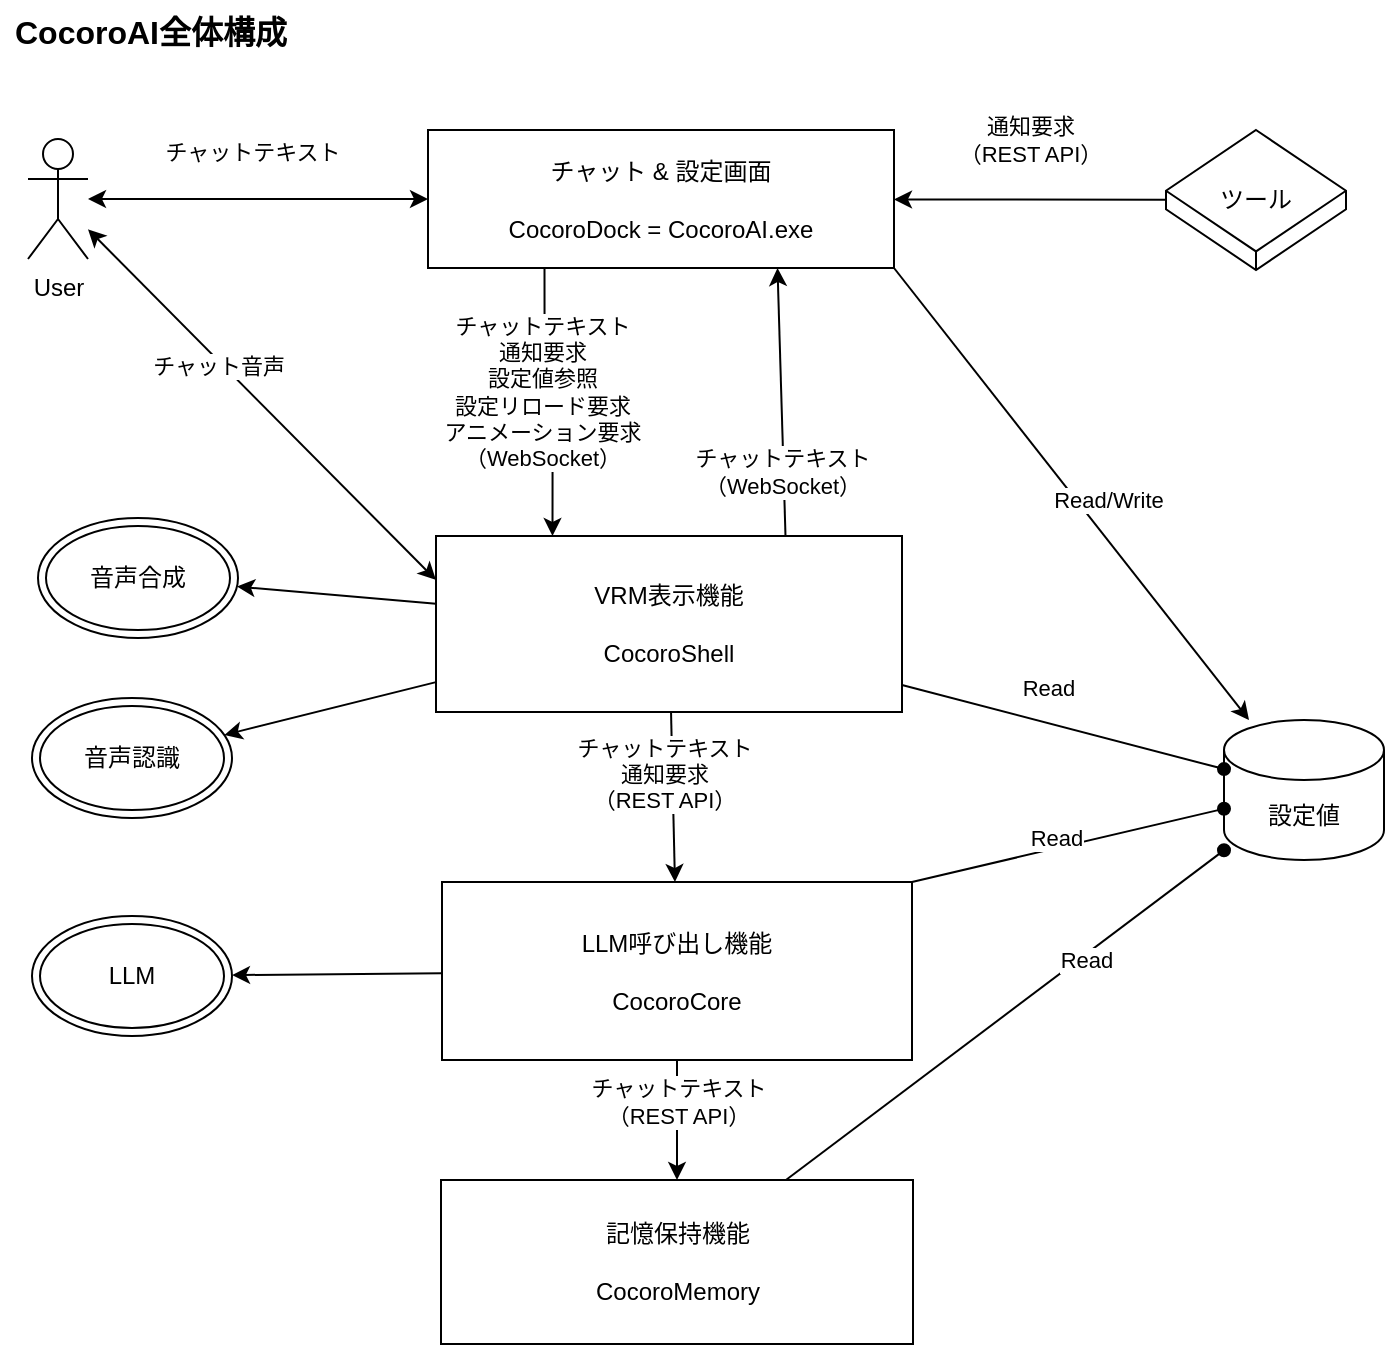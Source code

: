 <mxfile version="27.1.4">
  <diagram name="ページ1" id="o39PR-zt318VI3z1FR7i">
    <mxGraphModel dx="1024" dy="1085" grid="0" gridSize="10" guides="1" tooltips="1" connect="1" arrows="1" fold="1" page="0" pageScale="1" pageWidth="827" pageHeight="1169" math="0" shadow="0">
      <root>
        <mxCell id="0" />
        <mxCell id="1" parent="0" />
        <mxCell id="T6iqkIKa1ZIXDyA9mMyS-26" value="設定値" style="shape=cylinder3;whiteSpace=wrap;html=1;boundedLbl=1;backgroundOutline=1;size=15;" vertex="1" parent="1">
          <mxGeometry x="667" y="486" width="80" height="70" as="geometry" />
        </mxCell>
        <mxCell id="6kX_ImcDoe10UNFtOpr_-4" value="" style="edgeStyle=orthogonalEdgeStyle;rounded=0;orthogonalLoop=1;jettySize=auto;html=1;exitX=0.25;exitY=1;exitDx=0;exitDy=0;entryX=0.25;entryY=0;entryDx=0;entryDy=0;" parent="1" source="6kX_ImcDoe10UNFtOpr_-1" target="6kX_ImcDoe10UNFtOpr_-3" edge="1">
          <mxGeometry relative="1" as="geometry" />
        </mxCell>
        <mxCell id="6kX_ImcDoe10UNFtOpr_-7" value="チャットテキスト&lt;div&gt;通知要求&lt;br&gt;&lt;div&gt;設定値参照&lt;/div&gt;&lt;div&gt;設定リロード要求&lt;/div&gt;&lt;div&gt;アニメーション要求&lt;div&gt;&lt;div&gt;（WebSocket）&lt;/div&gt;&lt;/div&gt;&lt;/div&gt;&lt;/div&gt;" style="edgeLabel;html=1;align=center;verticalAlign=middle;resizable=0;points=[];" parent="6kX_ImcDoe10UNFtOpr_-4" vertex="1" connectable="0">
          <mxGeometry x="-0.525" y="1" relative="1" as="geometry">
            <mxPoint x="-3" y="29" as="offset" />
          </mxGeometry>
        </mxCell>
        <mxCell id="T6iqkIKa1ZIXDyA9mMyS-27" style="rounded=0;orthogonalLoop=1;jettySize=auto;html=1;exitX=1;exitY=1;exitDx=0;exitDy=0;" edge="1" parent="1" source="6kX_ImcDoe10UNFtOpr_-1" target="T6iqkIKa1ZIXDyA9mMyS-26">
          <mxGeometry relative="1" as="geometry" />
        </mxCell>
        <mxCell id="T6iqkIKa1ZIXDyA9mMyS-28" value="Read/Write" style="edgeLabel;html=1;align=center;verticalAlign=middle;resizable=0;points=[];" vertex="1" connectable="0" parent="T6iqkIKa1ZIXDyA9mMyS-27">
          <mxGeometry x="0.187" y="-5" relative="1" as="geometry">
            <mxPoint x="5" y="-21" as="offset" />
          </mxGeometry>
        </mxCell>
        <mxCell id="6kX_ImcDoe10UNFtOpr_-1" value="&lt;div&gt;&lt;span style=&quot;background-color: transparent; color: light-dark(rgb(0, 0, 0), rgb(255, 255, 255));&quot;&gt;チャット &amp;amp;&amp;nbsp;&lt;/span&gt;&lt;span style=&quot;background-color: transparent; color: light-dark(rgb(0, 0, 0), rgb(255, 255, 255));&quot;&gt;設定画面&lt;/span&gt;&lt;/div&gt;&lt;div&gt;&lt;br&gt;&lt;/div&gt;&lt;div&gt;CocoroDock = CocoroAI.exe&lt;/div&gt;" style="rounded=0;whiteSpace=wrap;html=1;" parent="1" vertex="1">
          <mxGeometry x="269" y="191" width="233" height="69" as="geometry" />
        </mxCell>
        <mxCell id="6kX_ImcDoe10UNFtOpr_-6" value="" style="rounded=0;orthogonalLoop=1;jettySize=auto;html=1;" parent="1" source="6kX_ImcDoe10UNFtOpr_-3" target="6kX_ImcDoe10UNFtOpr_-5" edge="1">
          <mxGeometry relative="1" as="geometry" />
        </mxCell>
        <mxCell id="T6iqkIKa1ZIXDyA9mMyS-20" value="チャットテキスト&lt;div&gt;通知要求&lt;/div&gt;&lt;div&gt;（REST API）&lt;/div&gt;" style="edgeLabel;html=1;align=center;verticalAlign=middle;resizable=0;points=[];" vertex="1" connectable="0" parent="6kX_ImcDoe10UNFtOpr_-6">
          <mxGeometry x="-0.538" y="2" relative="1" as="geometry">
            <mxPoint x="-6" y="11" as="offset" />
          </mxGeometry>
        </mxCell>
        <mxCell id="T6iqkIKa1ZIXDyA9mMyS-9" style="rounded=0;orthogonalLoop=1;jettySize=auto;html=1;entryX=0.75;entryY=1;entryDx=0;entryDy=0;exitX=0.75;exitY=0;exitDx=0;exitDy=0;" edge="1" parent="1" source="6kX_ImcDoe10UNFtOpr_-3" target="6kX_ImcDoe10UNFtOpr_-1">
          <mxGeometry relative="1" as="geometry" />
        </mxCell>
        <mxCell id="T6iqkIKa1ZIXDyA9mMyS-10" value="チャットテキスト&lt;div&gt;&lt;div&gt;（WebSocket）&lt;/div&gt;&lt;/div&gt;" style="edgeLabel;html=1;align=center;verticalAlign=middle;resizable=0;points=[];" vertex="1" connectable="0" parent="T6iqkIKa1ZIXDyA9mMyS-9">
          <mxGeometry x="0.669" y="4" relative="1" as="geometry">
            <mxPoint x="5" y="80" as="offset" />
          </mxGeometry>
        </mxCell>
        <mxCell id="T6iqkIKa1ZIXDyA9mMyS-29" style="rounded=0;orthogonalLoop=1;jettySize=auto;html=1;endArrow=oval;endFill=1;" edge="1" parent="1" source="6kX_ImcDoe10UNFtOpr_-3" target="T6iqkIKa1ZIXDyA9mMyS-26">
          <mxGeometry relative="1" as="geometry" />
        </mxCell>
        <mxCell id="T6iqkIKa1ZIXDyA9mMyS-30" value="Read" style="edgeLabel;html=1;align=center;verticalAlign=middle;resizable=0;points=[];" vertex="1" connectable="0" parent="T6iqkIKa1ZIXDyA9mMyS-29">
          <mxGeometry x="-0.31" y="-2" relative="1" as="geometry">
            <mxPoint x="18" y="-15" as="offset" />
          </mxGeometry>
        </mxCell>
        <mxCell id="T6iqkIKa1ZIXDyA9mMyS-43" style="rounded=0;orthogonalLoop=1;jettySize=auto;html=1;" edge="1" parent="1" source="6kX_ImcDoe10UNFtOpr_-3" target="T6iqkIKa1ZIXDyA9mMyS-41">
          <mxGeometry relative="1" as="geometry" />
        </mxCell>
        <mxCell id="T6iqkIKa1ZIXDyA9mMyS-45" style="rounded=0;orthogonalLoop=1;jettySize=auto;html=1;" edge="1" parent="1" source="6kX_ImcDoe10UNFtOpr_-3" target="T6iqkIKa1ZIXDyA9mMyS-44">
          <mxGeometry relative="1" as="geometry" />
        </mxCell>
        <mxCell id="6kX_ImcDoe10UNFtOpr_-3" value="&lt;div&gt;VRM表示機能&lt;/div&gt;&lt;div&gt;&lt;br&gt;&lt;/div&gt;&lt;div&gt;CocoroShell&lt;/div&gt;" style="rounded=0;whiteSpace=wrap;html=1;" parent="1" vertex="1">
          <mxGeometry x="273" y="394" width="233" height="88" as="geometry" />
        </mxCell>
        <mxCell id="T6iqkIKa1ZIXDyA9mMyS-23" style="rounded=0;orthogonalLoop=1;jettySize=auto;html=1;" edge="1" parent="1" source="6kX_ImcDoe10UNFtOpr_-5" target="T6iqkIKa1ZIXDyA9mMyS-22">
          <mxGeometry relative="1" as="geometry" />
        </mxCell>
        <mxCell id="T6iqkIKa1ZIXDyA9mMyS-31" style="rounded=0;orthogonalLoop=1;jettySize=auto;html=1;exitX=1;exitY=0;exitDx=0;exitDy=0;endArrow=oval;endFill=1;" edge="1" parent="1" source="6kX_ImcDoe10UNFtOpr_-5" target="T6iqkIKa1ZIXDyA9mMyS-26">
          <mxGeometry relative="1" as="geometry" />
        </mxCell>
        <mxCell id="T6iqkIKa1ZIXDyA9mMyS-32" value="Read" style="edgeLabel;html=1;align=center;verticalAlign=middle;resizable=0;points=[];" vertex="1" connectable="0" parent="T6iqkIKa1ZIXDyA9mMyS-31">
          <mxGeometry x="0.379" y="-1" relative="1" as="geometry">
            <mxPoint x="-36" y="2" as="offset" />
          </mxGeometry>
        </mxCell>
        <mxCell id="T6iqkIKa1ZIXDyA9mMyS-36" style="rounded=0;orthogonalLoop=1;jettySize=auto;html=1;" edge="1" parent="1" source="6kX_ImcDoe10UNFtOpr_-5" target="T6iqkIKa1ZIXDyA9mMyS-35">
          <mxGeometry relative="1" as="geometry" />
        </mxCell>
        <mxCell id="T6iqkIKa1ZIXDyA9mMyS-37" value="チャットテキスト&lt;div&gt;&lt;span style=&quot;background-color: light-dark(#ffffff, var(--ge-dark-color, #121212)); color: light-dark(rgb(0, 0, 0), rgb(255, 255, 255));&quot;&gt;（REST API）&lt;/span&gt;&lt;/div&gt;" style="edgeLabel;html=1;align=center;verticalAlign=middle;resizable=0;points=[];" vertex="1" connectable="0" parent="T6iqkIKa1ZIXDyA9mMyS-36">
          <mxGeometry x="-0.742" y="-2" relative="1" as="geometry">
            <mxPoint x="2" y="13" as="offset" />
          </mxGeometry>
        </mxCell>
        <mxCell id="6kX_ImcDoe10UNFtOpr_-5" value="&lt;div&gt;LLM呼び出し機能&lt;/div&gt;&lt;div&gt;&lt;br&gt;&lt;/div&gt;&lt;div&gt;CocoroCore&lt;/div&gt;" style="rounded=0;whiteSpace=wrap;html=1;" parent="1" vertex="1">
          <mxGeometry x="276" y="567" width="235" height="89" as="geometry" />
        </mxCell>
        <mxCell id="T6iqkIKa1ZIXDyA9mMyS-2" style="rounded=0;orthogonalLoop=1;jettySize=auto;html=1;startArrow=classic;startFill=1;" edge="1" parent="1" source="T6iqkIKa1ZIXDyA9mMyS-1" target="6kX_ImcDoe10UNFtOpr_-1">
          <mxGeometry relative="1" as="geometry" />
        </mxCell>
        <mxCell id="T6iqkIKa1ZIXDyA9mMyS-3" value="チャット&lt;span style=&quot;background-color: light-dark(#ffffff, var(--ge-dark-color, #121212)); color: light-dark(rgb(0, 0, 0), rgb(255, 255, 255));&quot;&gt;テキスト&lt;/span&gt;" style="edgeLabel;html=1;align=center;verticalAlign=middle;resizable=0;points=[];" vertex="1" connectable="0" parent="T6iqkIKa1ZIXDyA9mMyS-2">
          <mxGeometry x="-0.557" y="-2" relative="1" as="geometry">
            <mxPoint x="44" y="-26" as="offset" />
          </mxGeometry>
        </mxCell>
        <mxCell id="T6iqkIKa1ZIXDyA9mMyS-7" style="rounded=0;orthogonalLoop=1;jettySize=auto;html=1;entryX=0;entryY=0.25;entryDx=0;entryDy=0;startArrow=classic;startFill=1;" edge="1" parent="1" source="T6iqkIKa1ZIXDyA9mMyS-1" target="6kX_ImcDoe10UNFtOpr_-3">
          <mxGeometry relative="1" as="geometry" />
        </mxCell>
        <mxCell id="T6iqkIKa1ZIXDyA9mMyS-8" value="チャット音声" style="edgeLabel;html=1;align=center;verticalAlign=middle;resizable=0;points=[];" vertex="1" connectable="0" parent="T6iqkIKa1ZIXDyA9mMyS-7">
          <mxGeometry x="-0.409" y="-1" relative="1" as="geometry">
            <mxPoint x="14" y="16" as="offset" />
          </mxGeometry>
        </mxCell>
        <mxCell id="T6iqkIKa1ZIXDyA9mMyS-1" value="User" style="shape=umlActor;verticalLabelPosition=bottom;verticalAlign=top;html=1;outlineConnect=0;" vertex="1" parent="1">
          <mxGeometry x="69" y="195.5" width="30" height="60" as="geometry" />
        </mxCell>
        <mxCell id="T6iqkIKa1ZIXDyA9mMyS-5" style="rounded=0;orthogonalLoop=1;jettySize=auto;html=1;" edge="1" parent="1" source="T6iqkIKa1ZIXDyA9mMyS-4" target="6kX_ImcDoe10UNFtOpr_-1">
          <mxGeometry relative="1" as="geometry" />
        </mxCell>
        <mxCell id="T6iqkIKa1ZIXDyA9mMyS-6" value="通知要求&lt;div&gt;&lt;div&gt;（REST API）&lt;/div&gt;&lt;/div&gt;" style="edgeLabel;html=1;align=center;verticalAlign=middle;resizable=0;points=[];" vertex="1" connectable="0" parent="T6iqkIKa1ZIXDyA9mMyS-5">
          <mxGeometry x="-0.42" y="-2" relative="1" as="geometry">
            <mxPoint x="-29" y="-28" as="offset" />
          </mxGeometry>
        </mxCell>
        <mxCell id="T6iqkIKa1ZIXDyA9mMyS-4" value="ツール" style="html=1;whiteSpace=wrap;shape=isoCube2;backgroundOutline=1;isoAngle=20.714;" vertex="1" parent="1">
          <mxGeometry x="638" y="191" width="90" height="70" as="geometry" />
        </mxCell>
        <mxCell id="T6iqkIKa1ZIXDyA9mMyS-22" value="LLM" style="ellipse;shape=doubleEllipse;whiteSpace=wrap;html=1;" vertex="1" parent="1">
          <mxGeometry x="71" y="584" width="100" height="60" as="geometry" />
        </mxCell>
        <mxCell id="T6iqkIKa1ZIXDyA9mMyS-38" style="rounded=0;orthogonalLoop=1;jettySize=auto;html=1;endArrow=oval;endFill=1;" edge="1" parent="1" source="T6iqkIKa1ZIXDyA9mMyS-35" target="T6iqkIKa1ZIXDyA9mMyS-26">
          <mxGeometry relative="1" as="geometry" />
        </mxCell>
        <mxCell id="T6iqkIKa1ZIXDyA9mMyS-39" value="Read" style="edgeLabel;html=1;align=center;verticalAlign=middle;resizable=0;points=[];" vertex="1" connectable="0" parent="T6iqkIKa1ZIXDyA9mMyS-38">
          <mxGeometry x="0.354" y="-2" relative="1" as="geometry">
            <mxPoint as="offset" />
          </mxGeometry>
        </mxCell>
        <mxCell id="T6iqkIKa1ZIXDyA9mMyS-35" value="&lt;div&gt;記憶保持機能&lt;/div&gt;&lt;div&gt;&lt;br&gt;&lt;/div&gt;&lt;div&gt;CocoroMemory&lt;/div&gt;" style="rounded=0;whiteSpace=wrap;html=1;" vertex="1" parent="1">
          <mxGeometry x="275.5" y="716" width="236" height="82" as="geometry" />
        </mxCell>
        <mxCell id="T6iqkIKa1ZIXDyA9mMyS-40" value="CocoroAI全体構成" style="text;html=1;align=center;verticalAlign=middle;resizable=0;points=[];autosize=1;strokeColor=none;fillColor=none;fontStyle=1;fontSize=16;" vertex="1" parent="1">
          <mxGeometry x="55" y="126" width="149" height="31" as="geometry" />
        </mxCell>
        <mxCell id="T6iqkIKa1ZIXDyA9mMyS-41" value="音声合成" style="ellipse;shape=doubleEllipse;whiteSpace=wrap;html=1;" vertex="1" parent="1">
          <mxGeometry x="74" y="385" width="100" height="60" as="geometry" />
        </mxCell>
        <mxCell id="T6iqkIKa1ZIXDyA9mMyS-44" value="音声認識" style="ellipse;shape=doubleEllipse;whiteSpace=wrap;html=1;" vertex="1" parent="1">
          <mxGeometry x="71" y="475" width="100" height="60" as="geometry" />
        </mxCell>
      </root>
    </mxGraphModel>
  </diagram>
</mxfile>

